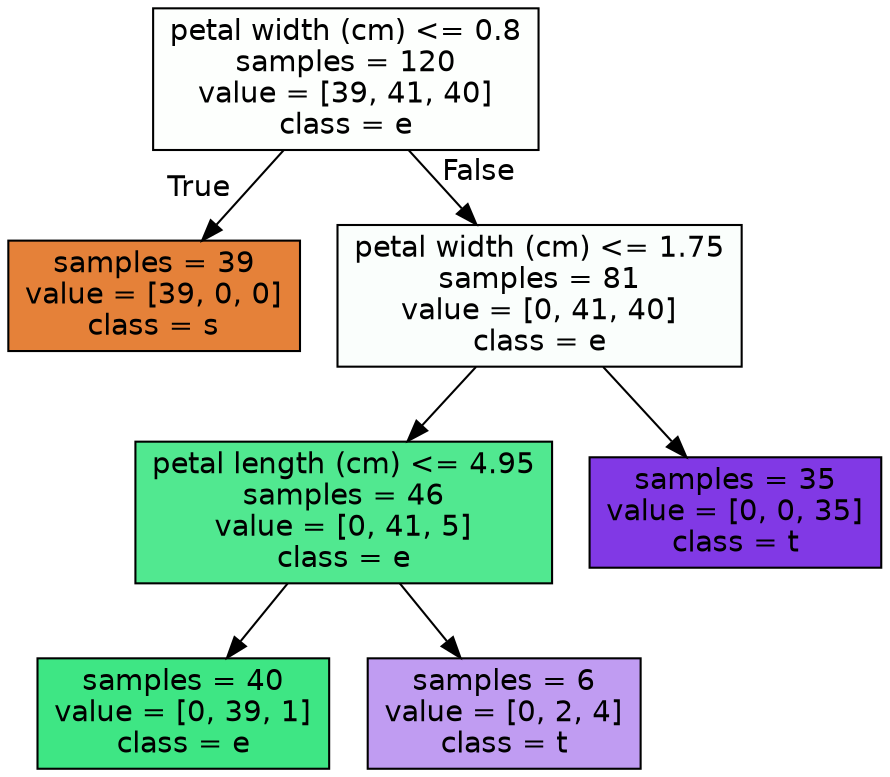 digraph Tree {
node [shape=box, style="filled", color="black", fontname="helvetica"] ;
edge [fontname="helvetica"] ;
0 [label="petal width (cm) <= 0.8\nsamples = 120\nvalue = [39, 41, 40]\nclass = e", fillcolor="#fdfffd"] ;
1 [label="samples = 39\nvalue = [39, 0, 0]\nclass = s", fillcolor="#e58139"] ;
0 -> 1 [labeldistance=2.5, labelangle=45, headlabel="True"] ;
2 [label="petal width (cm) <= 1.75\nsamples = 81\nvalue = [0, 41, 40]\nclass = e", fillcolor="#fafefc"] ;
0 -> 2 [labeldistance=2.5, labelangle=-45, headlabel="False"] ;
3 [label="petal length (cm) <= 4.95\nsamples = 46\nvalue = [0, 41, 5]\nclass = e", fillcolor="#51e890"] ;
2 -> 3 ;
4 [label="samples = 40\nvalue = [0, 39, 1]\nclass = e", fillcolor="#3ee684"] ;
3 -> 4 ;
5 [label="samples = 6\nvalue = [0, 2, 4]\nclass = t", fillcolor="#c09cf2"] ;
3 -> 5 ;
6 [label="samples = 35\nvalue = [0, 0, 35]\nclass = t", fillcolor="#8139e5"] ;
2 -> 6 ;
}